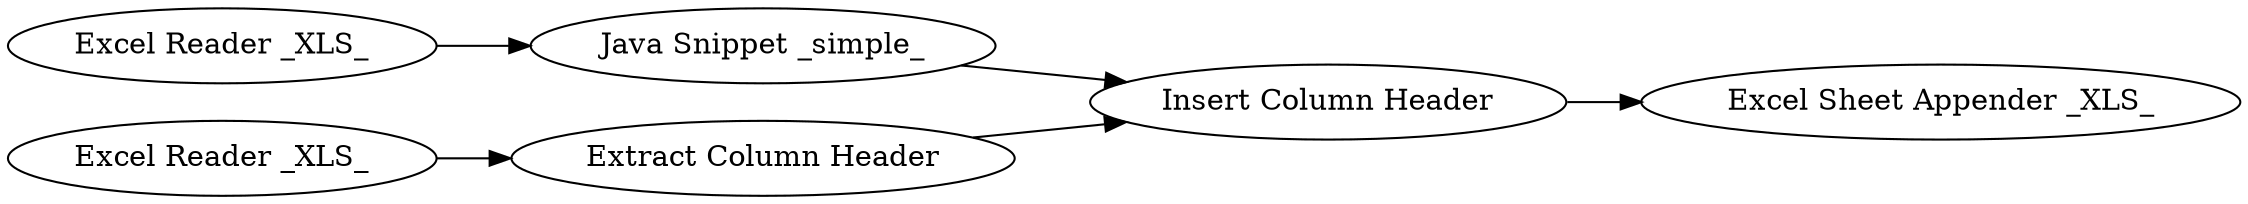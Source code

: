 digraph {
	"-7196419519262227913_4" [label="Extract Column Header"]
	"-7196419519262227913_3" [label="Insert Column Header"]
	"-7196419519262227913_6" [label="Excel Sheet Appender _XLS_"]
	"-7196419519262227913_1" [label="Excel Reader _XLS_"]
	"-7196419519262227913_5" [label="Java Snippet _simple_"]
	"-7196419519262227913_2" [label="Excel Reader _XLS_"]
	"-7196419519262227913_1" -> "-7196419519262227913_4"
	"-7196419519262227913_3" -> "-7196419519262227913_6"
	"-7196419519262227913_2" -> "-7196419519262227913_5"
	"-7196419519262227913_4" -> "-7196419519262227913_3"
	"-7196419519262227913_5" -> "-7196419519262227913_3"
	rankdir=LR
}
